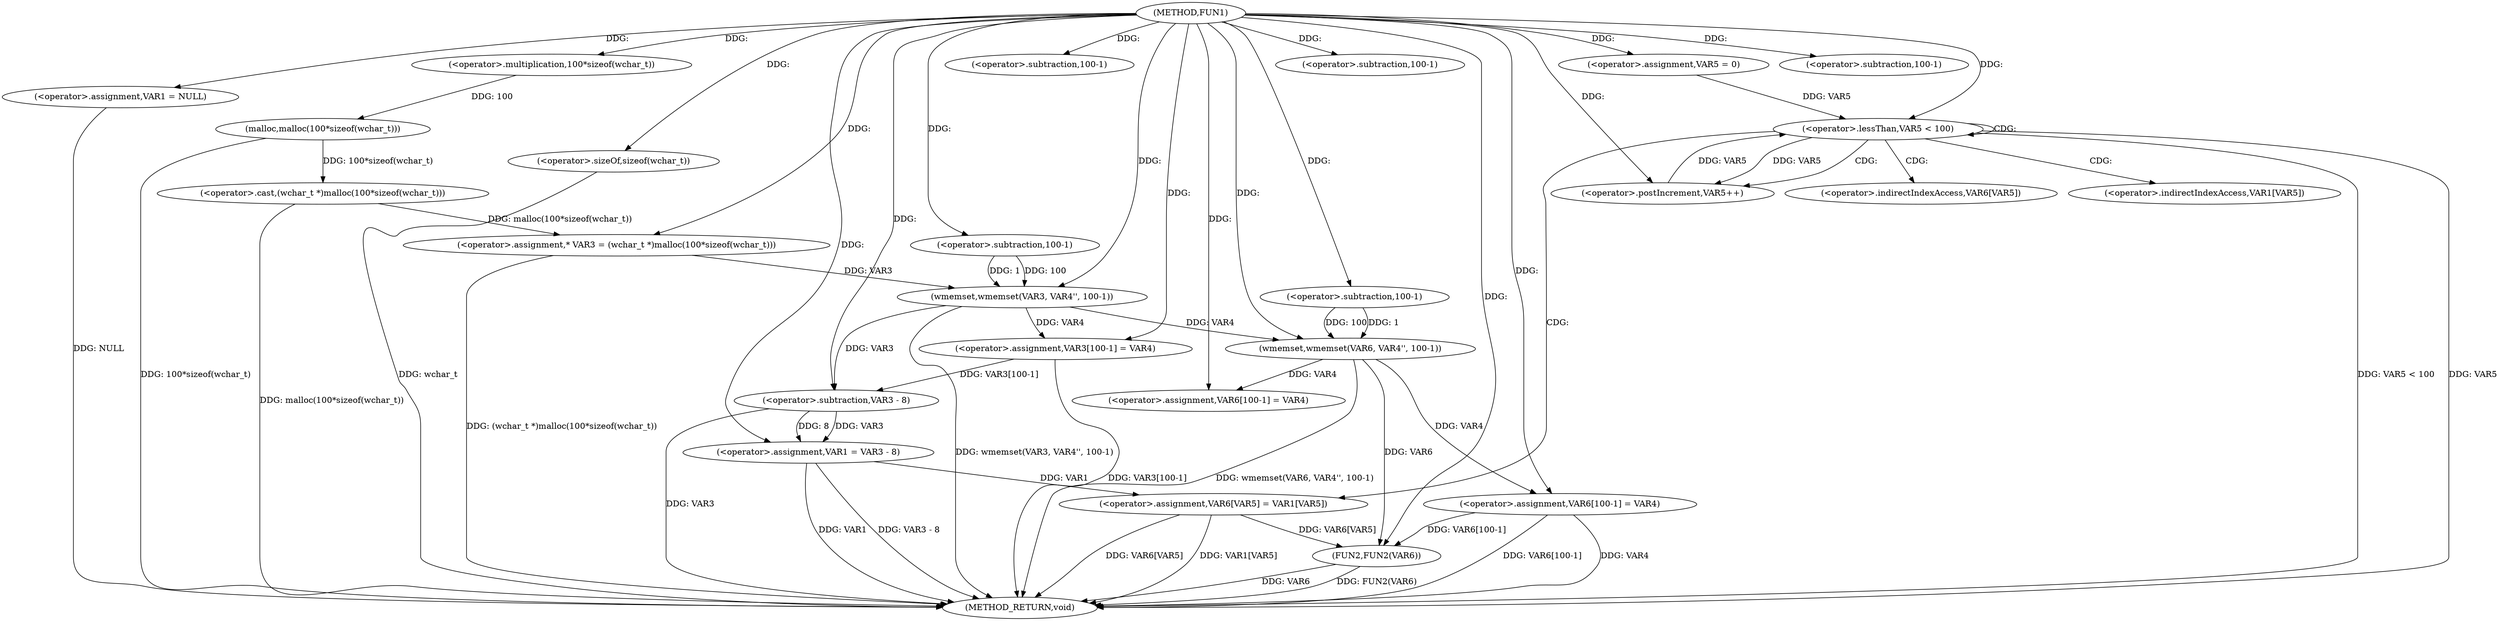digraph FUN1 {  
"1000100" [label = "(METHOD,FUN1)" ]
"1000179" [label = "(METHOD_RETURN,void)" ]
"1000103" [label = "(<operator>.assignment,VAR1 = NULL)" ]
"1000110" [label = "(<operator>.assignment,* VAR3 = (wchar_t *)malloc(100*sizeof(wchar_t)))" ]
"1000112" [label = "(<operator>.cast,(wchar_t *)malloc(100*sizeof(wchar_t)))" ]
"1000114" [label = "(malloc,malloc(100*sizeof(wchar_t)))" ]
"1000115" [label = "(<operator>.multiplication,100*sizeof(wchar_t))" ]
"1000117" [label = "(<operator>.sizeOf,sizeof(wchar_t))" ]
"1000119" [label = "(wmemset,wmemset(VAR3, VAR4'', 100-1))" ]
"1000122" [label = "(<operator>.subtraction,100-1)" ]
"1000125" [label = "(<operator>.assignment,VAR3[100-1] = VAR4)" ]
"1000128" [label = "(<operator>.subtraction,100-1)" ]
"1000132" [label = "(<operator>.assignment,VAR1 = VAR3 - 8)" ]
"1000134" [label = "(<operator>.subtraction,VAR3 - 8)" ]
"1000140" [label = "(wmemset,wmemset(VAR6, VAR4'', 100-1))" ]
"1000143" [label = "(<operator>.subtraction,100-1)" ]
"1000146" [label = "(<operator>.assignment,VAR6[100-1] = VAR4)" ]
"1000149" [label = "(<operator>.subtraction,100-1)" ]
"1000154" [label = "(<operator>.assignment,VAR5 = 0)" ]
"1000157" [label = "(<operator>.lessThan,VAR5 < 100)" ]
"1000160" [label = "(<operator>.postIncrement,VAR5++)" ]
"1000163" [label = "(<operator>.assignment,VAR6[VAR5] = VAR1[VAR5])" ]
"1000170" [label = "(<operator>.assignment,VAR6[100-1] = VAR4)" ]
"1000173" [label = "(<operator>.subtraction,100-1)" ]
"1000177" [label = "(FUN2,FUN2(VAR6))" ]
"1000164" [label = "(<operator>.indirectIndexAccess,VAR6[VAR5])" ]
"1000167" [label = "(<operator>.indirectIndexAccess,VAR1[VAR5])" ]
  "1000157" -> "1000179"  [ label = "DDG: VAR5 < 100"] 
  "1000103" -> "1000179"  [ label = "DDG: NULL"] 
  "1000140" -> "1000179"  [ label = "DDG: wmemset(VAR6, VAR4'', 100-1)"] 
  "1000114" -> "1000179"  [ label = "DDG: 100*sizeof(wchar_t)"] 
  "1000170" -> "1000179"  [ label = "DDG: VAR4"] 
  "1000117" -> "1000179"  [ label = "DDG: wchar_t"] 
  "1000170" -> "1000179"  [ label = "DDG: VAR6[100-1]"] 
  "1000119" -> "1000179"  [ label = "DDG: wmemset(VAR3, VAR4'', 100-1)"] 
  "1000177" -> "1000179"  [ label = "DDG: VAR6"] 
  "1000163" -> "1000179"  [ label = "DDG: VAR6[VAR5]"] 
  "1000125" -> "1000179"  [ label = "DDG: VAR3[100-1]"] 
  "1000112" -> "1000179"  [ label = "DDG: malloc(100*sizeof(wchar_t))"] 
  "1000163" -> "1000179"  [ label = "DDG: VAR1[VAR5]"] 
  "1000132" -> "1000179"  [ label = "DDG: VAR3 - 8"] 
  "1000157" -> "1000179"  [ label = "DDG: VAR5"] 
  "1000132" -> "1000179"  [ label = "DDG: VAR1"] 
  "1000110" -> "1000179"  [ label = "DDG: (wchar_t *)malloc(100*sizeof(wchar_t))"] 
  "1000134" -> "1000179"  [ label = "DDG: VAR3"] 
  "1000177" -> "1000179"  [ label = "DDG: FUN2(VAR6)"] 
  "1000100" -> "1000103"  [ label = "DDG: "] 
  "1000112" -> "1000110"  [ label = "DDG: malloc(100*sizeof(wchar_t))"] 
  "1000100" -> "1000110"  [ label = "DDG: "] 
  "1000114" -> "1000112"  [ label = "DDG: 100*sizeof(wchar_t)"] 
  "1000115" -> "1000114"  [ label = "DDG: 100"] 
  "1000100" -> "1000115"  [ label = "DDG: "] 
  "1000100" -> "1000117"  [ label = "DDG: "] 
  "1000110" -> "1000119"  [ label = "DDG: VAR3"] 
  "1000100" -> "1000119"  [ label = "DDG: "] 
  "1000122" -> "1000119"  [ label = "DDG: 100"] 
  "1000122" -> "1000119"  [ label = "DDG: 1"] 
  "1000100" -> "1000122"  [ label = "DDG: "] 
  "1000119" -> "1000125"  [ label = "DDG: VAR4"] 
  "1000100" -> "1000125"  [ label = "DDG: "] 
  "1000100" -> "1000128"  [ label = "DDG: "] 
  "1000134" -> "1000132"  [ label = "DDG: VAR3"] 
  "1000134" -> "1000132"  [ label = "DDG: 8"] 
  "1000100" -> "1000132"  [ label = "DDG: "] 
  "1000125" -> "1000134"  [ label = "DDG: VAR3[100-1]"] 
  "1000119" -> "1000134"  [ label = "DDG: VAR3"] 
  "1000100" -> "1000134"  [ label = "DDG: "] 
  "1000100" -> "1000140"  [ label = "DDG: "] 
  "1000119" -> "1000140"  [ label = "DDG: VAR4"] 
  "1000143" -> "1000140"  [ label = "DDG: 100"] 
  "1000143" -> "1000140"  [ label = "DDG: 1"] 
  "1000100" -> "1000143"  [ label = "DDG: "] 
  "1000140" -> "1000146"  [ label = "DDG: VAR4"] 
  "1000100" -> "1000146"  [ label = "DDG: "] 
  "1000100" -> "1000149"  [ label = "DDG: "] 
  "1000100" -> "1000154"  [ label = "DDG: "] 
  "1000154" -> "1000157"  [ label = "DDG: VAR5"] 
  "1000160" -> "1000157"  [ label = "DDG: VAR5"] 
  "1000100" -> "1000157"  [ label = "DDG: "] 
  "1000157" -> "1000160"  [ label = "DDG: VAR5"] 
  "1000100" -> "1000160"  [ label = "DDG: "] 
  "1000132" -> "1000163"  [ label = "DDG: VAR1"] 
  "1000100" -> "1000170"  [ label = "DDG: "] 
  "1000140" -> "1000170"  [ label = "DDG: VAR4"] 
  "1000100" -> "1000173"  [ label = "DDG: "] 
  "1000163" -> "1000177"  [ label = "DDG: VAR6[VAR5]"] 
  "1000140" -> "1000177"  [ label = "DDG: VAR6"] 
  "1000170" -> "1000177"  [ label = "DDG: VAR6[100-1]"] 
  "1000100" -> "1000177"  [ label = "DDG: "] 
  "1000157" -> "1000163"  [ label = "CDG: "] 
  "1000157" -> "1000160"  [ label = "CDG: "] 
  "1000157" -> "1000164"  [ label = "CDG: "] 
  "1000157" -> "1000167"  [ label = "CDG: "] 
  "1000157" -> "1000157"  [ label = "CDG: "] 
}
